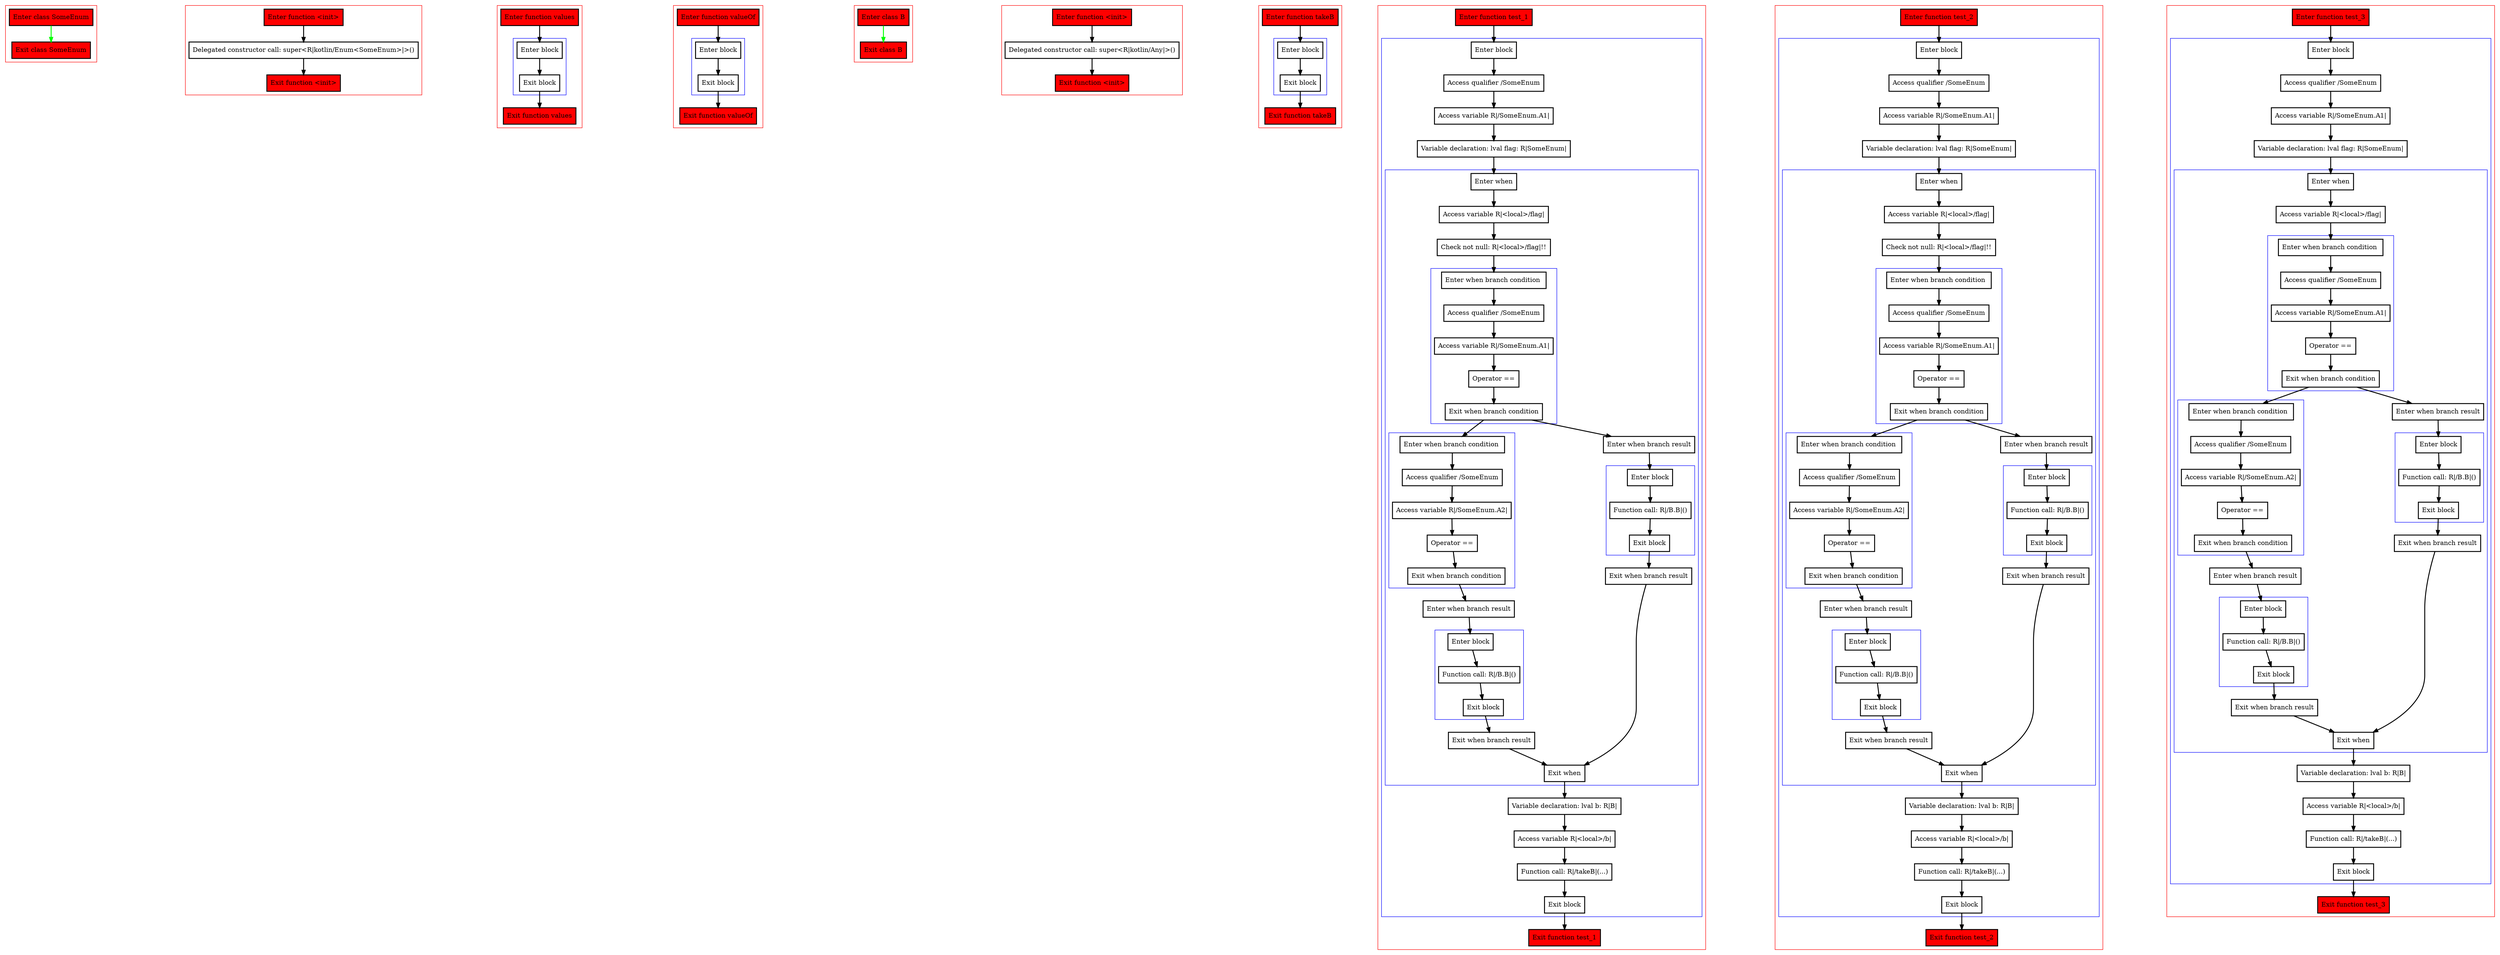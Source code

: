 digraph exhaustiveWhenAndDNNType_kt {
    graph [nodesep=3]
    node [shape=box penwidth=2]
    edge [penwidth=2]

    subgraph cluster_0 {
        color=red
        0 [label="Enter class SomeEnum" style="filled" fillcolor=red];
        1 [label="Exit class SomeEnum" style="filled" fillcolor=red];
    }
    0 -> {1} [color=green];

    subgraph cluster_1 {
        color=red
        2 [label="Enter function <init>" style="filled" fillcolor=red];
        3 [label="Delegated constructor call: super<R|kotlin/Enum<SomeEnum>|>()"];
        4 [label="Exit function <init>" style="filled" fillcolor=red];
    }
    2 -> {3};
    3 -> {4};

    subgraph cluster_2 {
        color=red
        5 [label="Enter function values" style="filled" fillcolor=red];
        subgraph cluster_3 {
            color=blue
            6 [label="Enter block"];
            7 [label="Exit block"];
        }
        8 [label="Exit function values" style="filled" fillcolor=red];
    }
    5 -> {6};
    6 -> {7};
    7 -> {8};

    subgraph cluster_4 {
        color=red
        9 [label="Enter function valueOf" style="filled" fillcolor=red];
        subgraph cluster_5 {
            color=blue
            10 [label="Enter block"];
            11 [label="Exit block"];
        }
        12 [label="Exit function valueOf" style="filled" fillcolor=red];
    }
    9 -> {10};
    10 -> {11};
    11 -> {12};

    subgraph cluster_6 {
        color=red
        13 [label="Enter class B" style="filled" fillcolor=red];
        14 [label="Exit class B" style="filled" fillcolor=red];
    }
    13 -> {14} [color=green];

    subgraph cluster_7 {
        color=red
        15 [label="Enter function <init>" style="filled" fillcolor=red];
        16 [label="Delegated constructor call: super<R|kotlin/Any|>()"];
        17 [label="Exit function <init>" style="filled" fillcolor=red];
    }
    15 -> {16};
    16 -> {17};

    subgraph cluster_8 {
        color=red
        18 [label="Enter function takeB" style="filled" fillcolor=red];
        subgraph cluster_9 {
            color=blue
            19 [label="Enter block"];
            20 [label="Exit block"];
        }
        21 [label="Exit function takeB" style="filled" fillcolor=red];
    }
    18 -> {19};
    19 -> {20};
    20 -> {21};

    subgraph cluster_10 {
        color=red
        22 [label="Enter function test_1" style="filled" fillcolor=red];
        subgraph cluster_11 {
            color=blue
            23 [label="Enter block"];
            24 [label="Access qualifier /SomeEnum"];
            25 [label="Access variable R|/SomeEnum.A1|"];
            26 [label="Variable declaration: lval flag: R|SomeEnum|"];
            subgraph cluster_12 {
                color=blue
                27 [label="Enter when"];
                28 [label="Access variable R|<local>/flag|"];
                29 [label="Check not null: R|<local>/flag|!!"];
                subgraph cluster_13 {
                    color=blue
                    30 [label="Enter when branch condition "];
                    31 [label="Access qualifier /SomeEnum"];
                    32 [label="Access variable R|/SomeEnum.A1|"];
                    33 [label="Operator =="];
                    34 [label="Exit when branch condition"];
                }
                subgraph cluster_14 {
                    color=blue
                    35 [label="Enter when branch condition "];
                    36 [label="Access qualifier /SomeEnum"];
                    37 [label="Access variable R|/SomeEnum.A2|"];
                    38 [label="Operator =="];
                    39 [label="Exit when branch condition"];
                }
                40 [label="Enter when branch result"];
                subgraph cluster_15 {
                    color=blue
                    41 [label="Enter block"];
                    42 [label="Function call: R|/B.B|()"];
                    43 [label="Exit block"];
                }
                44 [label="Exit when branch result"];
                45 [label="Enter when branch result"];
                subgraph cluster_16 {
                    color=blue
                    46 [label="Enter block"];
                    47 [label="Function call: R|/B.B|()"];
                    48 [label="Exit block"];
                }
                49 [label="Exit when branch result"];
                50 [label="Exit when"];
            }
            51 [label="Variable declaration: lval b: R|B|"];
            52 [label="Access variable R|<local>/b|"];
            53 [label="Function call: R|/takeB|(...)"];
            54 [label="Exit block"];
        }
        55 [label="Exit function test_1" style="filled" fillcolor=red];
    }
    22 -> {23};
    23 -> {24};
    24 -> {25};
    25 -> {26};
    26 -> {27};
    27 -> {28};
    28 -> {29};
    29 -> {30};
    30 -> {31};
    31 -> {32};
    32 -> {33};
    33 -> {34};
    34 -> {45 35};
    35 -> {36};
    36 -> {37};
    37 -> {38};
    38 -> {39};
    39 -> {40};
    40 -> {41};
    41 -> {42};
    42 -> {43};
    43 -> {44};
    44 -> {50};
    45 -> {46};
    46 -> {47};
    47 -> {48};
    48 -> {49};
    49 -> {50};
    50 -> {51};
    51 -> {52};
    52 -> {53};
    53 -> {54};
    54 -> {55};

    subgraph cluster_17 {
        color=red
        56 [label="Enter function test_2" style="filled" fillcolor=red];
        subgraph cluster_18 {
            color=blue
            57 [label="Enter block"];
            58 [label="Access qualifier /SomeEnum"];
            59 [label="Access variable R|/SomeEnum.A1|"];
            60 [label="Variable declaration: lval flag: R|SomeEnum|"];
            subgraph cluster_19 {
                color=blue
                61 [label="Enter when"];
                62 [label="Access variable R|<local>/flag|"];
                63 [label="Check not null: R|<local>/flag|!!"];
                subgraph cluster_20 {
                    color=blue
                    64 [label="Enter when branch condition "];
                    65 [label="Access qualifier /SomeEnum"];
                    66 [label="Access variable R|/SomeEnum.A1|"];
                    67 [label="Operator =="];
                    68 [label="Exit when branch condition"];
                }
                subgraph cluster_21 {
                    color=blue
                    69 [label="Enter when branch condition "];
                    70 [label="Access qualifier /SomeEnum"];
                    71 [label="Access variable R|/SomeEnum.A2|"];
                    72 [label="Operator =="];
                    73 [label="Exit when branch condition"];
                }
                74 [label="Enter when branch result"];
                subgraph cluster_22 {
                    color=blue
                    75 [label="Enter block"];
                    76 [label="Function call: R|/B.B|()"];
                    77 [label="Exit block"];
                }
                78 [label="Exit when branch result"];
                79 [label="Enter when branch result"];
                subgraph cluster_23 {
                    color=blue
                    80 [label="Enter block"];
                    81 [label="Function call: R|/B.B|()"];
                    82 [label="Exit block"];
                }
                83 [label="Exit when branch result"];
                84 [label="Exit when"];
            }
            85 [label="Variable declaration: lval b: R|B|"];
            86 [label="Access variable R|<local>/b|"];
            87 [label="Function call: R|/takeB|(...)"];
            88 [label="Exit block"];
        }
        89 [label="Exit function test_2" style="filled" fillcolor=red];
    }
    56 -> {57};
    57 -> {58};
    58 -> {59};
    59 -> {60};
    60 -> {61};
    61 -> {62};
    62 -> {63};
    63 -> {64};
    64 -> {65};
    65 -> {66};
    66 -> {67};
    67 -> {68};
    68 -> {79 69};
    69 -> {70};
    70 -> {71};
    71 -> {72};
    72 -> {73};
    73 -> {74};
    74 -> {75};
    75 -> {76};
    76 -> {77};
    77 -> {78};
    78 -> {84};
    79 -> {80};
    80 -> {81};
    81 -> {82};
    82 -> {83};
    83 -> {84};
    84 -> {85};
    85 -> {86};
    86 -> {87};
    87 -> {88};
    88 -> {89};

    subgraph cluster_24 {
        color=red
        90 [label="Enter function test_3" style="filled" fillcolor=red];
        subgraph cluster_25 {
            color=blue
            91 [label="Enter block"];
            92 [label="Access qualifier /SomeEnum"];
            93 [label="Access variable R|/SomeEnum.A1|"];
            94 [label="Variable declaration: lval flag: R|SomeEnum|"];
            subgraph cluster_26 {
                color=blue
                95 [label="Enter when"];
                96 [label="Access variable R|<local>/flag|"];
                subgraph cluster_27 {
                    color=blue
                    97 [label="Enter when branch condition "];
                    98 [label="Access qualifier /SomeEnum"];
                    99 [label="Access variable R|/SomeEnum.A1|"];
                    100 [label="Operator =="];
                    101 [label="Exit when branch condition"];
                }
                subgraph cluster_28 {
                    color=blue
                    102 [label="Enter when branch condition "];
                    103 [label="Access qualifier /SomeEnum"];
                    104 [label="Access variable R|/SomeEnum.A2|"];
                    105 [label="Operator =="];
                    106 [label="Exit when branch condition"];
                }
                107 [label="Enter when branch result"];
                subgraph cluster_29 {
                    color=blue
                    108 [label="Enter block"];
                    109 [label="Function call: R|/B.B|()"];
                    110 [label="Exit block"];
                }
                111 [label="Exit when branch result"];
                112 [label="Enter when branch result"];
                subgraph cluster_30 {
                    color=blue
                    113 [label="Enter block"];
                    114 [label="Function call: R|/B.B|()"];
                    115 [label="Exit block"];
                }
                116 [label="Exit when branch result"];
                117 [label="Exit when"];
            }
            118 [label="Variable declaration: lval b: R|B|"];
            119 [label="Access variable R|<local>/b|"];
            120 [label="Function call: R|/takeB|(...)"];
            121 [label="Exit block"];
        }
        122 [label="Exit function test_3" style="filled" fillcolor=red];
    }
    90 -> {91};
    91 -> {92};
    92 -> {93};
    93 -> {94};
    94 -> {95};
    95 -> {96};
    96 -> {97};
    97 -> {98};
    98 -> {99};
    99 -> {100};
    100 -> {101};
    101 -> {112 102};
    102 -> {103};
    103 -> {104};
    104 -> {105};
    105 -> {106};
    106 -> {107};
    107 -> {108};
    108 -> {109};
    109 -> {110};
    110 -> {111};
    111 -> {117};
    112 -> {113};
    113 -> {114};
    114 -> {115};
    115 -> {116};
    116 -> {117};
    117 -> {118};
    118 -> {119};
    119 -> {120};
    120 -> {121};
    121 -> {122};

}
